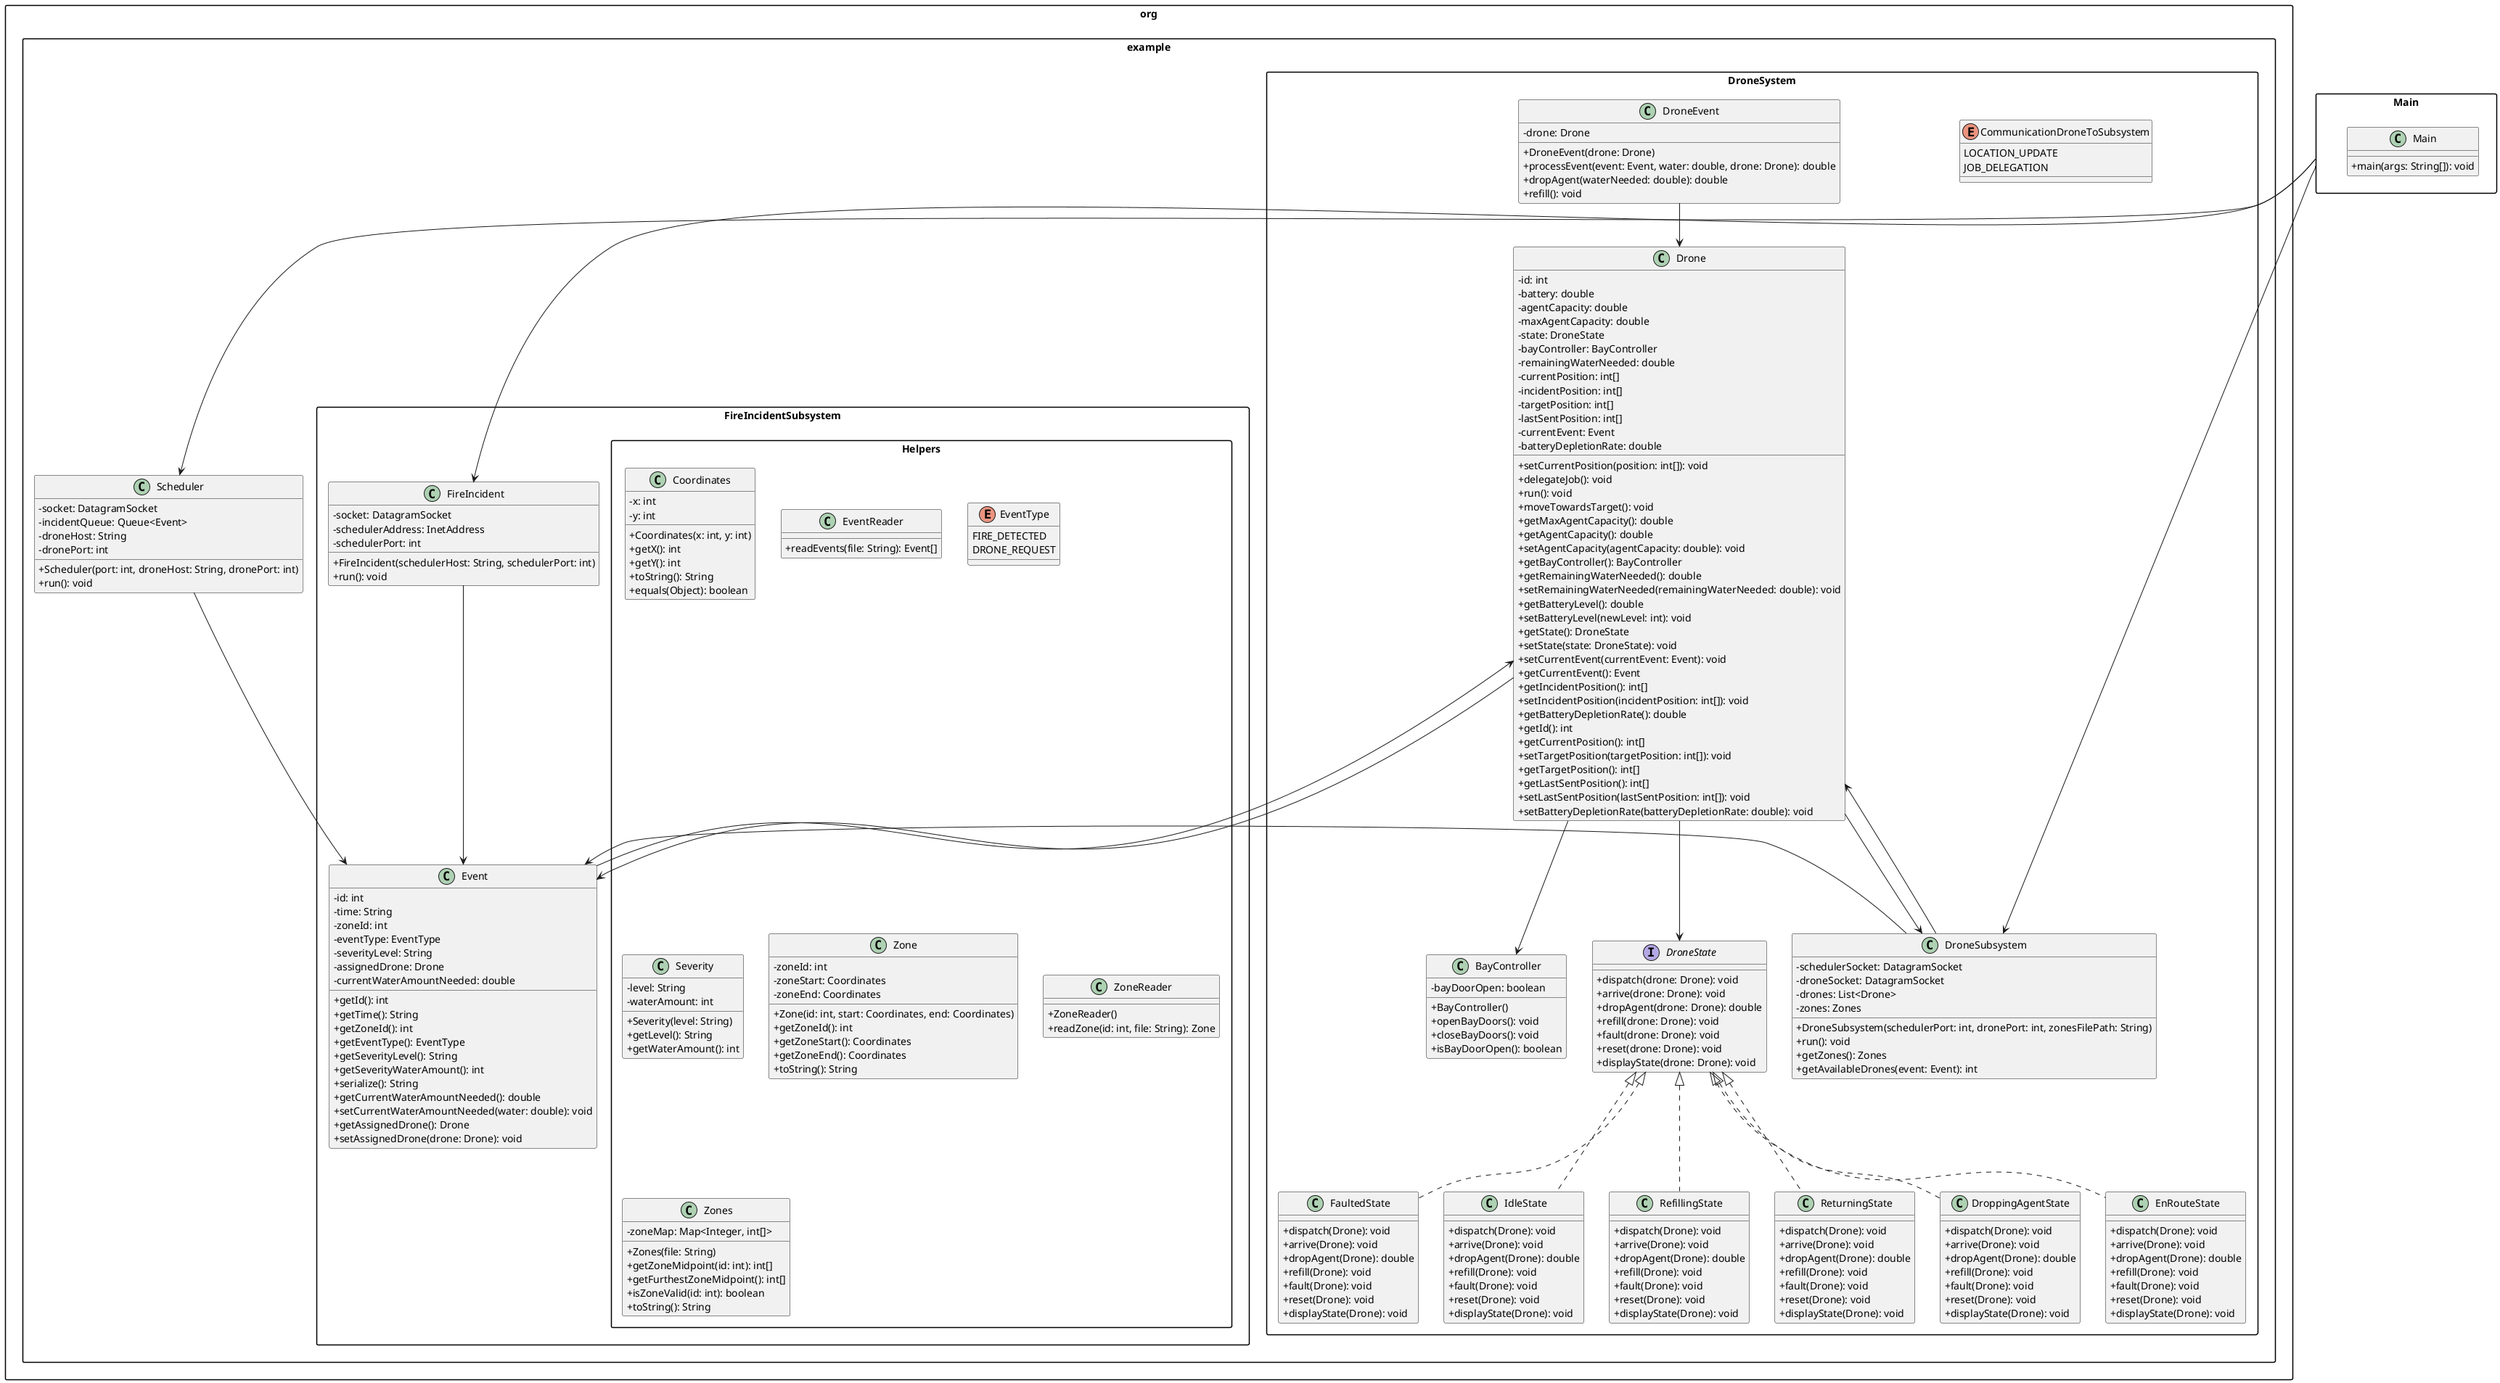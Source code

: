 @startuml
skinparam packageStyle rectangle
skinparam classAttributeIconSize 0

package "Main" {
  class Main {
    + main(args: String[]): void
  }
}

package "org.example" {
  class Scheduler {
    - socket: DatagramSocket
    - incidentQueue: Queue<Event>
    - droneHost: String
    - dronePort: int
    + Scheduler(port: int, droneHost: String, dronePort: int)
    + run(): void
  }

  package DroneSystem {
    class BayController {
      - bayDoorOpen: boolean
      + BayController()
      + openBayDoors(): void
      + closeBayDoors(): void
      + isBayDoorOpen(): boolean
    }

    enum CommunicationDroneToSubsystem {
      LOCATION_UPDATE
      JOB_DELEGATION
    }

    interface DroneState {
      + dispatch(drone: Drone): void
      + arrive(drone: Drone): void
      + dropAgent(drone: Drone): double
      + refill(drone: Drone): void
      + fault(drone: Drone): void
      + reset(drone: Drone): void
      + displayState(drone: Drone): void
    }

    class Drone {
      - id: int
      - battery: double
      - agentCapacity: double
      - maxAgentCapacity: double
      - state: DroneState
      - bayController: BayController
      - remainingWaterNeeded: double
      - currentPosition: int[]
      - incidentPosition: int[]
      - targetPosition: int[]
      - lastSentPosition: int[]
      - currentEvent: Event
      - batteryDepletionRate: double
      + setCurrentPosition(position: int[]): void
      + delegateJob(): void
      + run(): void
      + moveTowardsTarget(): void
      + getMaxAgentCapacity(): double
      + getAgentCapacity(): double
      + setAgentCapacity(agentCapacity: double): void
      + getBayController(): BayController
      + getRemainingWaterNeeded(): double
      + setRemainingWaterNeeded(remainingWaterNeeded: double): void
      + getBatteryLevel(): double
      + setBatteryLevel(newLevel: int): void
      + getState(): DroneState
      + setState(state: DroneState): void
      + setCurrentEvent(currentEvent: Event): void
      + getCurrentEvent(): Event
      + getIncidentPosition(): int[]
      + setIncidentPosition(incidentPosition: int[]): void
      + getBatteryDepletionRate(): double
      + getId(): int
      + getCurrentPosition(): int[]
      + setTargetPosition(targetPosition: int[]): void
      + getTargetPosition(): int[]
      + getLastSentPosition(): int[]
      + setLastSentPosition(lastSentPosition: int[]): void
      + setBatteryDepletionRate(batteryDepletionRate: double): void
    }

    class DroneEvent {
      - drone: Drone
      + DroneEvent(drone: Drone)
      + processEvent(event: Event, water: double, drone: Drone): double
      + dropAgent(waterNeeded: double): double
      + refill(): void
    }

    class DroneSubsystem {
      - schedulerSocket: DatagramSocket
      - droneSocket: DatagramSocket
      - drones: List<Drone>
      - zones: Zones
      + DroneSubsystem(schedulerPort: int, dronePort: int, zonesFilePath: String)
      + run(): void
      + getZones(): Zones
      + getAvailableDrones(event: Event): int
    }

      class DroppingAgentState {
        + dispatch(Drone): void
        + arrive(Drone): void
        + dropAgent(Drone): double
        + refill(Drone): void
        + fault(Drone): void
        + reset(Drone): void
        + displayState(Drone): void
      }

      class EnRouteState {
        + dispatch(Drone): void
        + arrive(Drone): void
        + dropAgent(Drone): double
        + refill(Drone): void
        + fault(Drone): void
        + reset(Drone): void
        + displayState(Drone): void
      }

      class FaultedState {
        + dispatch(Drone): void
        + arrive(Drone): void
        + dropAgent(Drone): double
        + refill(Drone): void
        + fault(Drone): void
        + reset(Drone): void
        + displayState(Drone): void
      }

      class IdleState {
        + dispatch(Drone): void
        + arrive(Drone): void
        + dropAgent(Drone): double
        + refill(Drone): void
        + fault(Drone): void
        + reset(Drone): void
        + displayState(Drone): void
      }

      class RefillingState {
        + dispatch(Drone): void
        + arrive(Drone): void
        + dropAgent(Drone): double
        + refill(Drone): void
        + fault(Drone): void
        + reset(Drone): void
        + displayState(Drone): void
      }

      class ReturningState {
        + dispatch(Drone): void
        + arrive(Drone): void
        + dropAgent(Drone): double
        + refill(Drone): void
        + fault(Drone): void
        + reset(Drone): void
        + displayState(Drone): void
      }
  }

  package FireIncidentSubsystem {
    class FireIncident {
      - socket: DatagramSocket
      - schedulerAddress: InetAddress
      - schedulerPort: int
      + FireIncident(schedulerHost: String, schedulerPort: int)
      + run(): void
    }

    class Event {
      - id: int
      - time: String
      - zoneId: int
      - eventType: EventType
      - severityLevel: String
      - assignedDrone: Drone
      - currentWaterAmountNeeded: double
      + getId(): int
      + getTime(): String
      + getZoneId(): int
      + getEventType(): EventType
      + getSeverityLevel(): String
      + getSeverityWaterAmount(): int
      + serialize(): String
      + getCurrentWaterAmountNeeded(): double
      + setCurrentWaterAmountNeeded(water: double): void
      + getAssignedDrone(): Drone
      + setAssignedDrone(drone: Drone): void
    }

    package Helpers {
      class Coordinates {
        - x: int
        - y: int
        + Coordinates(x: int, y: int)
        + getX(): int
        + getY(): int
        + toString(): String
        + equals(Object): boolean
      }

      class EventReader {
        + readEvents(file: String): Event[]
      }

      enum EventType {
        FIRE_DETECTED
        DRONE_REQUEST
      }

      class Severity {
        - level: String
        - waterAmount: int
        + Severity(level: String)
        + getLevel(): String
        + getWaterAmount(): int
      }

      class Zone {
        - zoneId: int
        - zoneStart: Coordinates
        - zoneEnd: Coordinates
        + Zone(id: int, start: Coordinates, end: Coordinates)
        + getZoneId(): int
        + getZoneStart(): Coordinates
        + getZoneEnd(): Coordinates
        + toString(): String
      }

      class ZoneReader {
        + ZoneReader()
        + readZone(id: int, file: String): Zone
      }

      class Zones {
        - zoneMap: Map<Integer, int[]>
        + Zones(file: String)
        + getZoneMidpoint(id: int): int[]
        + getFurthestZoneMidpoint(): int[]
        + isZoneValid(id: int): boolean
        + toString(): String
      }
    }
  }
}

' === Relationships ===

' --- Main Dependencies ---
Main --> Scheduler
Main --> DroneSubsystem
Main --> FireIncident

' --- Drone Interactions ---
Drone --> DroneState
Drone --> DroneSubsystem
Drone --> Event
Drone --> BayController

DroneEvent --> Drone
DroneSubsystem --> Drone
DroneSubsystem --> Event

' --- DroneState Inheritance ---
DroneState <|.. DroppingAgentState
DroneState <|.. EnRouteState
DroneState <|.. FaultedState
DroneState <|.. IdleState
DroneState <|.. RefillingState
DroneState <|.. ReturningState

' --- Event Relationships ---
Event --> Drone

' --- FireIncident and Scheduler ---
FireIncident --> Event
Scheduler --> Event


@enduml